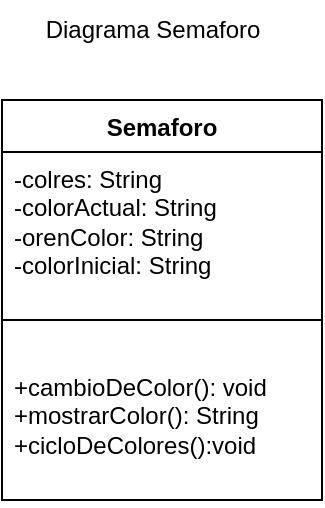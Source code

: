 <mxfile version="27.0.2">
  <diagram name="Página-1" id="IURaiLGC6HDGilHj0Hqu">
    <mxGraphModel dx="464" dy="776" grid="1" gridSize="10" guides="1" tooltips="1" connect="1" arrows="1" fold="1" page="1" pageScale="1" pageWidth="827" pageHeight="1169" math="0" shadow="0">
      <root>
        <mxCell id="0" />
        <mxCell id="1" parent="0" />
        <mxCell id="ufbIT4o8L9x-9dAoFlpJ-1" value="Semaforo" style="swimlane;fontStyle=1;align=center;verticalAlign=top;childLayout=stackLayout;horizontal=1;startSize=26;horizontalStack=0;resizeParent=1;resizeParentMax=0;resizeLast=0;collapsible=1;marginBottom=0;whiteSpace=wrap;html=1;" vertex="1" parent="1">
          <mxGeometry x="200" y="360" width="160" height="200" as="geometry" />
        </mxCell>
        <mxCell id="ufbIT4o8L9x-9dAoFlpJ-2" value="-colres: String&lt;div&gt;-colorActual: String&lt;/div&gt;&lt;div&gt;-orenColor: String&lt;/div&gt;&lt;div&gt;-colorInicial: String&lt;/div&gt;" style="text;strokeColor=none;fillColor=none;align=left;verticalAlign=top;spacingLeft=4;spacingRight=4;overflow=hidden;rotatable=0;points=[[0,0.5],[1,0.5]];portConstraint=eastwest;whiteSpace=wrap;html=1;" vertex="1" parent="ufbIT4o8L9x-9dAoFlpJ-1">
          <mxGeometry y="26" width="160" height="64" as="geometry" />
        </mxCell>
        <mxCell id="ufbIT4o8L9x-9dAoFlpJ-3" value="" style="line;strokeWidth=1;fillColor=none;align=left;verticalAlign=middle;spacingTop=-1;spacingLeft=3;spacingRight=3;rotatable=0;labelPosition=right;points=[];portConstraint=eastwest;strokeColor=inherit;" vertex="1" parent="ufbIT4o8L9x-9dAoFlpJ-1">
          <mxGeometry y="90" width="160" height="40" as="geometry" />
        </mxCell>
        <mxCell id="ufbIT4o8L9x-9dAoFlpJ-4" value="+cambioDeColor(): void&lt;div&gt;+mostrarColor(): String&lt;/div&gt;&lt;div&gt;+cicloDeColores():void&lt;/div&gt;" style="text;strokeColor=none;fillColor=none;align=left;verticalAlign=top;spacingLeft=4;spacingRight=4;overflow=hidden;rotatable=0;points=[[0,0.5],[1,0.5]];portConstraint=eastwest;whiteSpace=wrap;html=1;" vertex="1" parent="ufbIT4o8L9x-9dAoFlpJ-1">
          <mxGeometry y="130" width="160" height="70" as="geometry" />
        </mxCell>
        <mxCell id="ufbIT4o8L9x-9dAoFlpJ-5" value="Diagrama Semaforo" style="text;html=1;align=center;verticalAlign=middle;resizable=0;points=[];autosize=1;strokeColor=none;fillColor=none;" vertex="1" parent="1">
          <mxGeometry x="210" y="310" width="130" height="30" as="geometry" />
        </mxCell>
      </root>
    </mxGraphModel>
  </diagram>
</mxfile>
